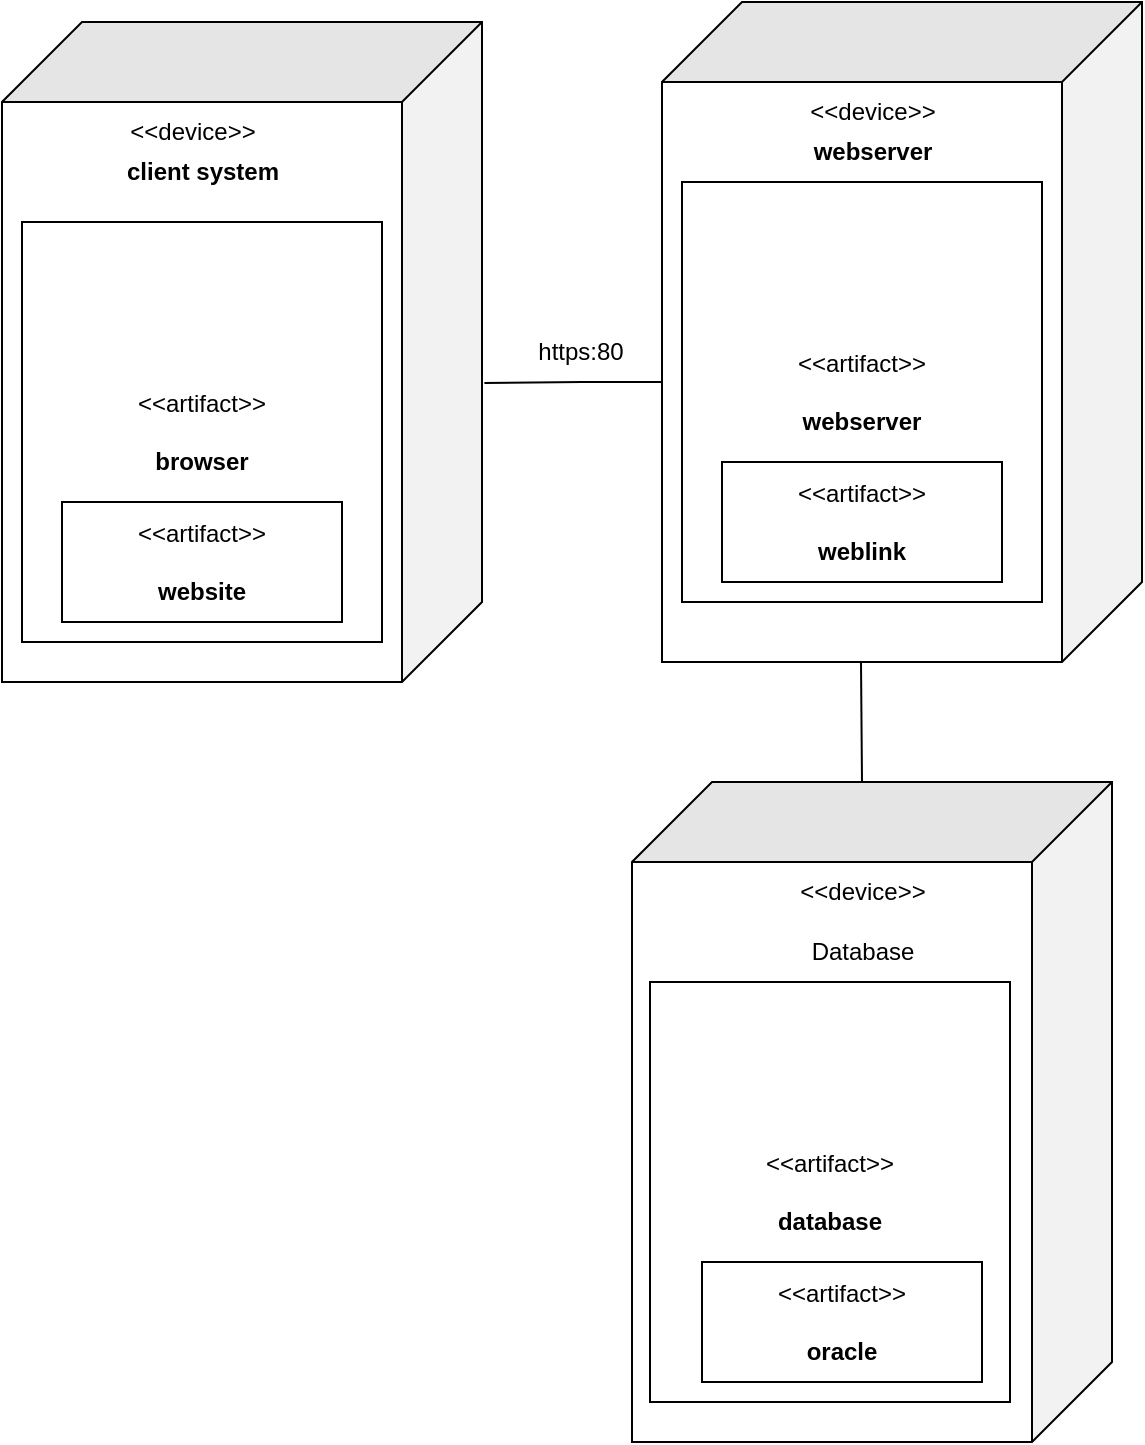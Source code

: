 <mxfile version="24.7.7">
  <diagram name="Page-1" id="b5b7bab2-c9e2-2cf4-8b2a-24fd1a2a6d21">
    <mxGraphModel dx="1042" dy="567" grid="1" gridSize="10" guides="1" tooltips="1" connect="1" arrows="1" fold="1" page="1" pageScale="1" pageWidth="827" pageHeight="1169" background="none" math="0" shadow="0">
      <root>
        <mxCell id="0" />
        <mxCell id="1" parent="0" />
        <mxCell id="CauQEV-VT18SX2_ypMX7-1" value="" style="shape=cube;whiteSpace=wrap;html=1;boundedLbl=1;backgroundOutline=1;darkOpacity=0.05;darkOpacity2=0.1;size=40;direction=south;" vertex="1" parent="1">
          <mxGeometry x="160" y="60" width="240" height="330" as="geometry" />
        </mxCell>
        <mxCell id="CauQEV-VT18SX2_ypMX7-4" value="&amp;lt;&amp;lt;device&amp;gt;&amp;gt;" style="text;html=1;align=center;verticalAlign=middle;resizable=0;points=[];autosize=1;strokeColor=none;fillColor=none;" vertex="1" parent="1">
          <mxGeometry x="210" y="100" width="90" height="30" as="geometry" />
        </mxCell>
        <mxCell id="CauQEV-VT18SX2_ypMX7-5" value="&lt;b&gt;client system&lt;/b&gt;" style="text;html=1;align=center;verticalAlign=middle;resizable=0;points=[];autosize=1;strokeColor=none;fillColor=none;" vertex="1" parent="1">
          <mxGeometry x="210" y="120" width="100" height="30" as="geometry" />
        </mxCell>
        <mxCell id="CauQEV-VT18SX2_ypMX7-15" value="" style="shape=cube;whiteSpace=wrap;html=1;boundedLbl=1;backgroundOutline=1;darkOpacity=0.05;darkOpacity2=0.1;size=40;direction=south;" vertex="1" parent="1">
          <mxGeometry x="490" y="50" width="240" height="330" as="geometry" />
        </mxCell>
        <mxCell id="CauQEV-VT18SX2_ypMX7-16" value="&amp;lt;&amp;lt;devic&lt;span style=&quot;color: rgba(0, 0, 0, 0); font-family: monospace; font-size: 0px; text-align: start;&quot;&gt;%3CmxGraphModel%3E%3Croot%3E%3CmxCell%20id%3D%220%22%2F%3E%3CmxCell%20id%3D%221%22%20parent%3D%220%22%2F%3E%3CmxCell%20id%3D%222%22%20value%3D%22%26amp%3Blt%3B%26amp%3Blt%3Bdevice%26amp%3Bgt%3B%26amp%3Bgt%3B%22%20style%3D%22text%3Bhtml%3D1%3Balign%3Dcenter%3BverticalAlign%3Dmiddle%3Bresizable%3D0%3Bpoints%3D%5B%5D%3Bautosize%3D1%3BstrokeColor%3Dnone%3BfillColor%3Dnone%3B%22%20vertex%3D%221%22%20parent%3D%221%22%3E%3CmxGeometry%20x%3D%22205%22%20y%3D%22160%22%20width%3D%2290%22%20height%3D%2230%22%20as%3D%22geometry%22%2F%3E%3C%2FmxCell%3E%3C%2Froot%3E%3C%2FmxGraphModel%3E&lt;/span&gt;&lt;span style=&quot;color: rgba(0, 0, 0, 0); font-family: monospace; font-size: 0px; text-align: start;&quot;&gt;%3CmxGraphModel%3E%3Croot%3E%3CmxCell%20id%3D%220%22%2F%3E%3CmxCell%20id%3D%221%22%20parent%3D%220%22%2F%3E%3CmxCell%20id%3D%222%22%20value%3D%22%26amp%3Blt%3B%26amp%3Blt%3Bdevice%26amp%3Bgt%3B%26amp%3Bgt%3B%22%20style%3D%22text%3Bhtml%3D1%3Balign%3Dcenter%3BverticalAlign%3Dmiddle%3Bresizable%3D0%3Bpoints%3D%5B%5D%3Bautosize%3D1%3BstrokeColor%3Dnone%3BfillColor%3Dnone%3B%22%20vertex%3D%221%22%20parent%3D%221%22%3E%3CmxGeometry%20x%3D%22205%22%20y%3D%22160%22%20width%3D%2290%22%20height%3D%2230%22%20as%3D%22geometry%22%2F%3E%3C%2FmxCell%3E%3C%2Froot%3E%3C%2FmxGraphModel%3E&lt;/span&gt;e&amp;gt;&amp;gt;" style="text;html=1;align=center;verticalAlign=middle;resizable=0;points=[];autosize=1;strokeColor=none;fillColor=none;" vertex="1" parent="1">
          <mxGeometry x="550" y="90" width="90" height="30" as="geometry" />
        </mxCell>
        <mxCell id="CauQEV-VT18SX2_ypMX7-17" value="&lt;b&gt;webserver&lt;/b&gt;" style="text;html=1;align=center;verticalAlign=middle;resizable=0;points=[];autosize=1;strokeColor=none;fillColor=none;" vertex="1" parent="1">
          <mxGeometry x="555" y="110" width="80" height="30" as="geometry" />
        </mxCell>
        <mxCell id="CauQEV-VT18SX2_ypMX7-18" value="&amp;lt;&amp;lt;artifact&amp;gt;&amp;gt;&lt;br&gt;&lt;br&gt;&lt;b&gt;browser&lt;/b&gt;" style="html=1;align=center;verticalAlign=middle;dashed=0;whiteSpace=wrap;" vertex="1" parent="1">
          <mxGeometry x="170" y="160" width="180" height="210" as="geometry" />
        </mxCell>
        <mxCell id="CauQEV-VT18SX2_ypMX7-19" value="&amp;lt;&amp;lt;artifact&amp;gt;&amp;gt;&lt;br&gt;&lt;br&gt;&lt;b&gt;website&lt;/b&gt;" style="html=1;align=center;verticalAlign=middle;dashed=0;whiteSpace=wrap;" vertex="1" parent="1">
          <mxGeometry x="190" y="300" width="140" height="60" as="geometry" />
        </mxCell>
        <mxCell id="CauQEV-VT18SX2_ypMX7-20" value="" style="shape=cube;whiteSpace=wrap;html=1;boundedLbl=1;backgroundOutline=1;darkOpacity=0.05;darkOpacity2=0.1;size=40;direction=south;" vertex="1" parent="1">
          <mxGeometry x="475" y="440" width="240" height="330" as="geometry" />
        </mxCell>
        <mxCell id="CauQEV-VT18SX2_ypMX7-21" value="&amp;lt;&amp;lt;device&amp;gt;&amp;gt;" style="text;html=1;align=center;verticalAlign=middle;resizable=0;points=[];autosize=1;strokeColor=none;fillColor=none;" vertex="1" parent="1">
          <mxGeometry x="545" y="480" width="90" height="30" as="geometry" />
        </mxCell>
        <mxCell id="CauQEV-VT18SX2_ypMX7-22" value="&amp;lt;&amp;lt;artifact&amp;gt;&amp;gt;&lt;br&gt;&lt;br&gt;&lt;b&gt;database&lt;/b&gt;" style="html=1;align=center;verticalAlign=middle;dashed=0;whiteSpace=wrap;" vertex="1" parent="1">
          <mxGeometry x="484" y="540" width="180" height="210" as="geometry" />
        </mxCell>
        <mxCell id="CauQEV-VT18SX2_ypMX7-23" value="&amp;lt;&amp;lt;artifact&amp;gt;&amp;gt;&lt;br&gt;&lt;br&gt;&lt;b&gt;oracle&lt;/b&gt;" style="html=1;align=center;verticalAlign=middle;dashed=0;whiteSpace=wrap;" vertex="1" parent="1">
          <mxGeometry x="510" y="680" width="140" height="60" as="geometry" />
        </mxCell>
        <mxCell id="CauQEV-VT18SX2_ypMX7-24" value="&amp;lt;&amp;lt;artifact&amp;gt;&amp;gt;&lt;br&gt;&lt;br&gt;&lt;b&gt;webserver&lt;/b&gt;" style="html=1;align=center;verticalAlign=middle;dashed=0;whiteSpace=wrap;" vertex="1" parent="1">
          <mxGeometry x="500" y="140" width="180" height="210" as="geometry" />
        </mxCell>
        <mxCell id="CauQEV-VT18SX2_ypMX7-25" value="&amp;lt;&amp;lt;artifact&amp;gt;&amp;gt;&lt;br&gt;&lt;br&gt;&lt;b&gt;weblink&lt;/b&gt;" style="html=1;align=center;verticalAlign=middle;dashed=0;whiteSpace=wrap;" vertex="1" parent="1">
          <mxGeometry x="520" y="280" width="140" height="60" as="geometry" />
        </mxCell>
        <mxCell id="CauQEV-VT18SX2_ypMX7-26" value="Database" style="text;html=1;align=center;verticalAlign=middle;resizable=0;points=[];autosize=1;strokeColor=none;fillColor=none;" vertex="1" parent="1">
          <mxGeometry x="555" y="510" width="70" height="30" as="geometry" />
        </mxCell>
        <mxCell id="CauQEV-VT18SX2_ypMX7-27" value="" style="endArrow=none;html=1;rounded=0;exitX=0.547;exitY=-0.005;exitDx=0;exitDy=0;exitPerimeter=0;" edge="1" parent="1" source="CauQEV-VT18SX2_ypMX7-1">
          <mxGeometry width="50" height="50" relative="1" as="geometry">
            <mxPoint x="400" y="262.1" as="sourcePoint" />
            <mxPoint x="490" y="240" as="targetPoint" />
            <Array as="points">
              <mxPoint x="450" y="240" />
            </Array>
          </mxGeometry>
        </mxCell>
        <mxCell id="CauQEV-VT18SX2_ypMX7-28" value="" style="endArrow=none;html=1;rounded=0;entryX=0;entryY=0;entryDx=350;entryDy=140;entryPerimeter=0;" edge="1" parent="1">
          <mxGeometry width="50" height="50" relative="1" as="geometry">
            <mxPoint x="590" y="440" as="sourcePoint" />
            <mxPoint x="589.5" y="380" as="targetPoint" />
          </mxGeometry>
        </mxCell>
        <mxCell id="CauQEV-VT18SX2_ypMX7-29" value="https:80" style="text;html=1;align=center;verticalAlign=middle;resizable=0;points=[];autosize=1;strokeColor=none;fillColor=none;" vertex="1" parent="1">
          <mxGeometry x="414" y="210" width="70" height="30" as="geometry" />
        </mxCell>
      </root>
    </mxGraphModel>
  </diagram>
</mxfile>
